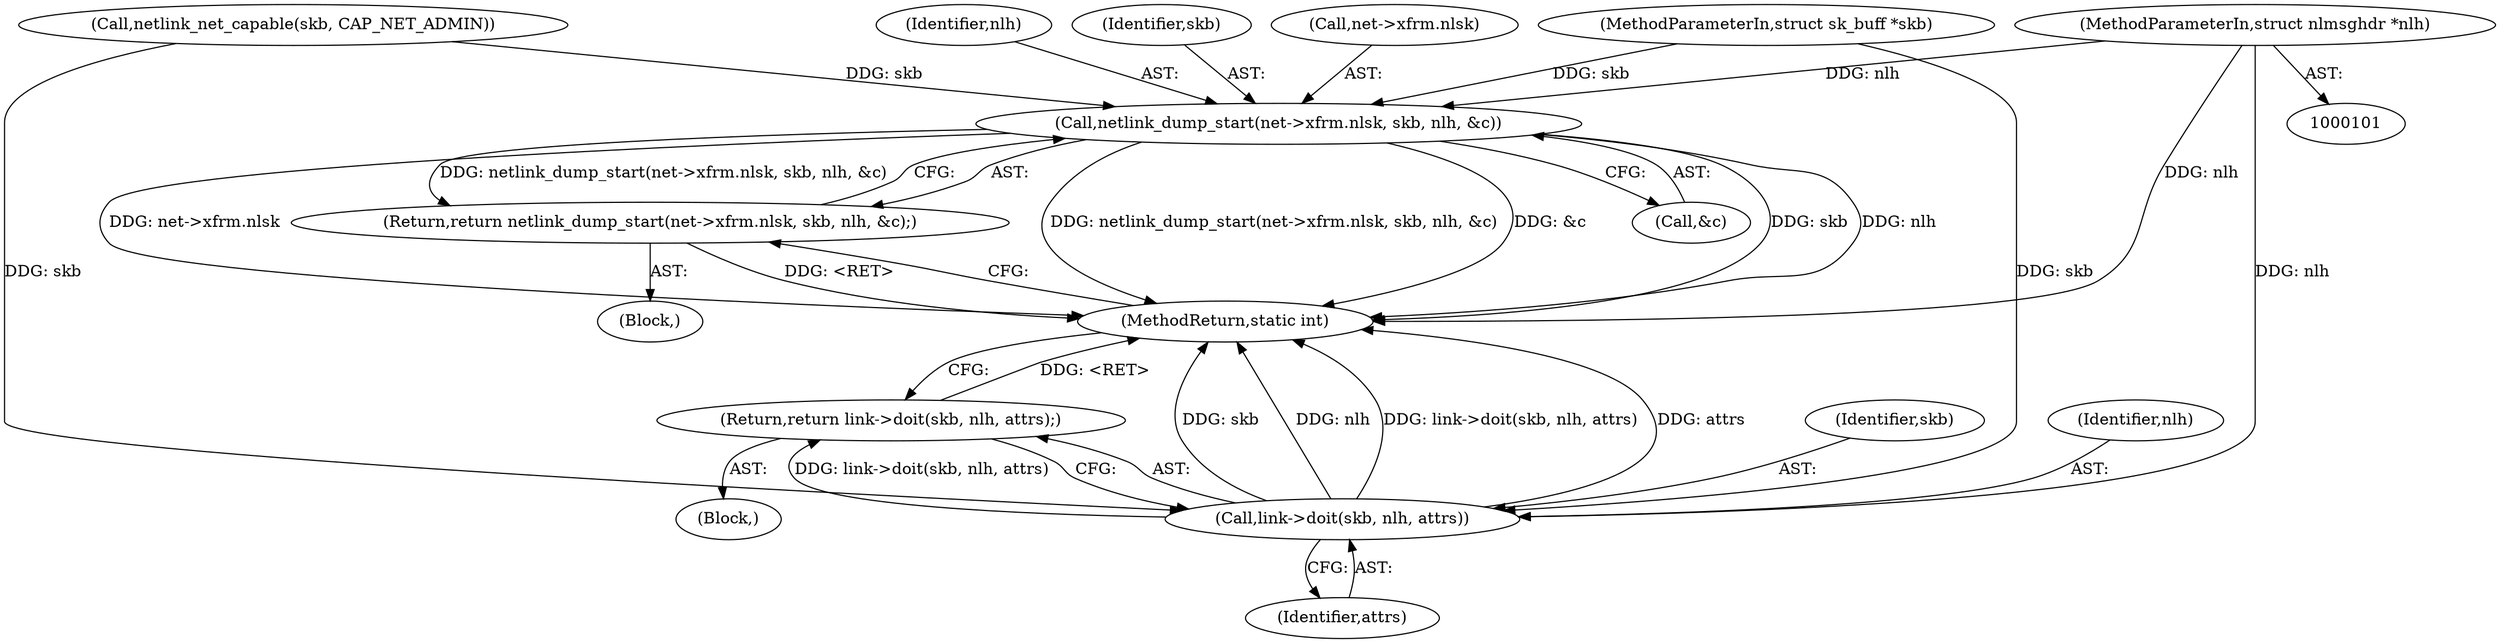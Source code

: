 digraph "0_linux_1137b5e2529a8f5ca8ee709288ecba3e68044df2_1@pointer" {
"1000103" [label="(MethodParameterIn,struct nlmsghdr *nlh)"];
"1000182" [label="(Call,netlink_dump_start(net->xfrm.nlsk, skb, nlh, &c))"];
"1000181" [label="(Return,return netlink_dump_start(net->xfrm.nlsk, skb, nlh, &c);)"];
"1000208" [label="(Call,link->doit(skb, nlh, attrs))"];
"1000207" [label="(Return,return link->doit(skb, nlh, attrs);)"];
"1000102" [label="(MethodParameterIn,struct sk_buff *skb)"];
"1000209" [label="(Identifier,skb)"];
"1000190" [label="(Call,&c)"];
"1000189" [label="(Identifier,nlh)"];
"1000212" [label="(MethodReturn,static int)"];
"1000182" [label="(Call,netlink_dump_start(net->xfrm.nlsk, skb, nlh, &c))"];
"1000208" [label="(Call,link->doit(skb, nlh, attrs))"];
"1000103" [label="(MethodParameterIn,struct nlmsghdr *nlh)"];
"1000188" [label="(Identifier,skb)"];
"1000179" [label="(Block,)"];
"1000211" [label="(Identifier,attrs)"];
"1000181" [label="(Return,return netlink_dump_start(net->xfrm.nlsk, skb, nlh, &c);)"];
"1000105" [label="(Block,)"];
"1000145" [label="(Call,netlink_net_capable(skb, CAP_NET_ADMIN))"];
"1000207" [label="(Return,return link->doit(skb, nlh, attrs);)"];
"1000183" [label="(Call,net->xfrm.nlsk)"];
"1000210" [label="(Identifier,nlh)"];
"1000103" -> "1000101"  [label="AST: "];
"1000103" -> "1000212"  [label="DDG: nlh"];
"1000103" -> "1000182"  [label="DDG: nlh"];
"1000103" -> "1000208"  [label="DDG: nlh"];
"1000182" -> "1000181"  [label="AST: "];
"1000182" -> "1000190"  [label="CFG: "];
"1000183" -> "1000182"  [label="AST: "];
"1000188" -> "1000182"  [label="AST: "];
"1000189" -> "1000182"  [label="AST: "];
"1000190" -> "1000182"  [label="AST: "];
"1000181" -> "1000182"  [label="CFG: "];
"1000182" -> "1000212"  [label="DDG: &c"];
"1000182" -> "1000212"  [label="DDG: netlink_dump_start(net->xfrm.nlsk, skb, nlh, &c)"];
"1000182" -> "1000212"  [label="DDG: skb"];
"1000182" -> "1000212"  [label="DDG: nlh"];
"1000182" -> "1000212"  [label="DDG: net->xfrm.nlsk"];
"1000182" -> "1000181"  [label="DDG: netlink_dump_start(net->xfrm.nlsk, skb, nlh, &c)"];
"1000145" -> "1000182"  [label="DDG: skb"];
"1000102" -> "1000182"  [label="DDG: skb"];
"1000181" -> "1000179"  [label="AST: "];
"1000212" -> "1000181"  [label="CFG: "];
"1000181" -> "1000212"  [label="DDG: <RET>"];
"1000208" -> "1000207"  [label="AST: "];
"1000208" -> "1000211"  [label="CFG: "];
"1000209" -> "1000208"  [label="AST: "];
"1000210" -> "1000208"  [label="AST: "];
"1000211" -> "1000208"  [label="AST: "];
"1000207" -> "1000208"  [label="CFG: "];
"1000208" -> "1000212"  [label="DDG: skb"];
"1000208" -> "1000212"  [label="DDG: nlh"];
"1000208" -> "1000212"  [label="DDG: link->doit(skb, nlh, attrs)"];
"1000208" -> "1000212"  [label="DDG: attrs"];
"1000208" -> "1000207"  [label="DDG: link->doit(skb, nlh, attrs)"];
"1000145" -> "1000208"  [label="DDG: skb"];
"1000102" -> "1000208"  [label="DDG: skb"];
"1000207" -> "1000105"  [label="AST: "];
"1000212" -> "1000207"  [label="CFG: "];
"1000207" -> "1000212"  [label="DDG: <RET>"];
}
